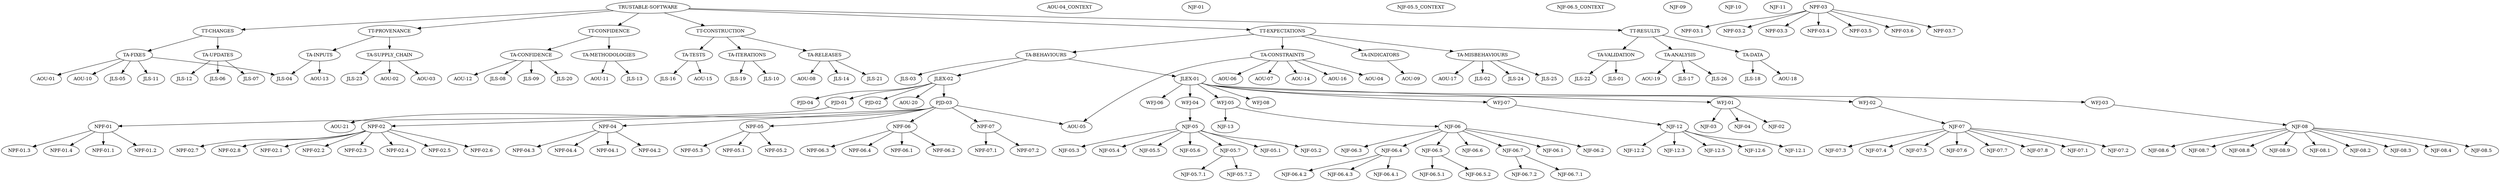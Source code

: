 # This file is automatically generated by dotstop and should not be edited manually.
# Generated using trustable 2025.7.23.

digraph G {
"TT-CHANGES" [sha=e276949659e77f8f453a9b32798f607abdfda44450bb10bfbca7a20d68835f7a];
"AOU-01" [sha="0f00a2c7c6ef352a52c2e9e2c45102c97e8906fa5f0e7ddfcbc252af551cd179"];
"AOU-02" [sha=e8e0ae5f062d031ce5517f939a2223198e9cc8f12aba943f42f01f5def05d1a2];
"AOU-03" [sha="9175975af29dcb8a7c94a1b4bf18a4f36f6ffac904351c6dd84bcbb7ee4abd9b"];
"AOU-04" [sha="9a5f50d14e036a085c64e954936bd579f4fd7d816aaddedb39da34095877e82b"];
"AOU-04_CONTEXT" [sha="466c72fcf27a1cbf322c3c4086cc7cf19825b314236567372289204616d2d56a"];
"AOU-05" [sha=ff2205fede4cc18efe9162008881729cf37fb3f5b0a41ff3d9143aca9d656ad3];
"AOU-06" [sha="20799cb377d8ad56d8bb6231c7246d2fc25c224fad0c9c9b4b83e25710d7a589"];
"AOU-07" [sha=bff000a8ba9254956cdab9045e6f7b38e3019180eb95011cf8541e9928ad8d44];
"AOU-08" [sha=f25753b314cc921d175ffff9be39cf5a43bba651c5bdcba0f172aea02d792b34];
"AOU-09" [sha=adce35b590ac6450379cadba0c6cb38874626134066b06823c3c2d18f7ce2cc7];
"AOU-10" [sha="36eb0304bb55d055e342424424efa617b095b582d1e87d71818095dc1212ece7"];
"AOU-11" [sha="6a5174cee0e66070ab1c39a14c0aede872e56fb928555236ab3bffe1876b7048"];
"AOU-12" [sha="5c0395d5d50b4e0c00d8ad185921cd90e6d8f0037ead16688f0f9db1177daf2a"];
"AOU-13" [sha="35a15d3df4bc1f66e0711bfc33113be2ab568ba2f3dbadfcbd667e8219af3449"];
"AOU-14" [sha="4bff38e002c0df47062d7ab632094ec5ee0377c0230647e7acd54945ea59ddac"];
"AOU-15" [sha=f4d2fdcacc3c3bd743af3ff5c2a08ceb650e59015ed846c35ddb4de104e80cec];
"AOU-16" [sha="4e08bac839cba01a4dc2a794bd2d1254d388945c6b79293684e00b9f8d03f31e"];
"AOU-17" [sha=ce26eef503179bbedca706f43fedc289d8c56580c4b885b3abab440d2de25870];
"AOU-18" [sha="672193d261861effb34f845d6e3421f47ce85e79d7ef34f62ce5c10bef68e796"];
"AOU-19" [sha="877c346448621a81b2d1418e610575bfcd556d2f56a14f23f289b90828907928"];
"AOU-20" [sha="d17ea5c6a3f07b516abc7c51d4b15b1a130a28602fbd4eb6872006a2e5f939d0"];
"AOU-21" [sha="d1712fcf7a0a00659021a69784f697b5d7b404aeadb7be66553218ba2e6c0bf7"];
"JLEX-01" [sha="1cd16efee6db392909248a77c773e0c5aa76b4c05001ab0b981201004f2162b0"];
"JLEX-02" [sha=f40046dae47252d62f28c935db90460772263ced0fa9ed1a5e1383436b89daa9];
"JLS-01" [sha=dce41089598ceff4a3ce3df7a8d3d16183346b785d791d60c8292f51c055946d];
"JLS-02" [sha=c9e0a37da8c4966962eb93e415e4f0ece9a7d5bfb1fa92a1d0fdcbc1609792af];
"JLS-03" [sha=ada5a3ba5276cb99217751c67b424cdbd3622f82eb1126f08d425b641e1616e7];
"JLS-04" [sha=b94e4184cbcedf757d2ddcba96fa81e7274e7631eac355602fdd668c707a696d];
"JLS-05" [sha="1db1db9bb019291ccb0a896433d906206681c77d1d84aefffd9e965eda6a4dfe"];
"JLS-06" [sha="76f6dc3eb872223fd59c12baaafd9abe0f801e55767827d764c7d1dbe072c19c"];
"JLS-07" [sha="63c8c395f271d9d0d26be1111bc84a9cb671646503c14f24faad2bc9a751cda3"];
"JLS-08" [sha=cceeec93241b6d6ee80fc01c0af03b9d7737fb352e1ddcd98d04a45d75334f79];
"JLS-09" [sha="346ab52001e8e72c738145a5a8b8f41094a1b873c509eff1d0d25003e066cd56"];
"JLS-10" [sha=f1306e4884f5b881acf63d5525bb90fffc88039c8454a3184bf9ce6391690903];
"JLS-11" [sha="87b8d1dde6f1f4ebf33e0ebb873abf969064a8c4c70583c94c63652a877ad73e"];
"JLS-12" [sha=fe6e433c6cd5259216af447e7122d17ad446a0b37ee957eb9822e381865fe32e];
"JLS-13" [sha=e6e7c777b9cadcc65d12fc5782cf21fc688e494024bfb186ae7c20db6a46462a];
"JLS-14" [sha=e94a75986187fec162e8bd7fd270dbf2aae329dd7d8660df63521637b982286a];
"JLS-16" [sha=cb91a56d69836efd4982b2268e204394ae83a694605dc94b71f3ed0c66890329];
"JLS-17" [sha=c527a605b2ae7a54ab429bb8e554263bab5a562394f5ba73305aa490f7351c83];
"JLS-18" [sha="58788ef0ea0b9fba710e806de3f255da6c12fbbd12fa7edad07e65c2dbdedf94"];
"JLS-19" [sha=ac20a2570ed1ca6c0d93ad40f6d93cbac24648b73c144fcb7c92e65ebd2ef411];
"JLS-20" [sha="33dc0295a6524876c9b641b6ce685c1ddc90f01d780fb76d449c01b51fdc042a"];
"JLS-21" [sha="742c39b2ba811494cd8cb40199c9a8a0c22c2b29650d6b2e546c21f7bce50ceb"];
"JLS-22" [sha="252e58151a45b158bae379ceb08aadb6e587e505aac67f2ecc18e43040a1d1de"];
"JLS-23" [sha=cfd7cb4aa93fbb758807ffe106f96e7b82327ab4d758e69e1f62196c3bc86bd2];
"JLS-24" [sha=b16224d3ab676c00b313ae91760072d92aed9f20da99b363621effa3e033e012];
"JLS-25" [sha="8bb517191450f370679dbafd85342e1bbcf797cc84f2a6f1fc119568b534d5e0"];
"JLS-26" [sha=cf1b73b375697ee56d9788aab79ed01b2730b126a2cc4d7041c9525113e7ed7c];
"NJF-01" [sha="548dc86014e093974f68660942daa231271496a471885bbed092a375b3079bd8"];
"NJF-02" [sha="6ea015646d696e3f014390ff41612eab66ac940f20cf27ce933cbadf8482d526"];
"NJF-03" [sha="4bd1f8210b7bba9a248055a437f377d9da0b7576c5e3ed053606cf8b5b2febe3"];
"NJF-04" [sha="72bdd7cdc074bb0663c90bcd892fd7a19b938b1b45c7be35907c1e14629065a6"];
"NJF-05" [sha="03a865b41d58662602bc76ec1321efe792fce5537ffad1a1d28563b5a1578db5"];
"NJF-05.1" [sha="9c02b8f95f1d0e9ed47b74187b5fb436e56265dc9f565a39ab76cbe7d584b381"];
"NJF-05.2" [sha="172f35b9a992dac0ef88f7f817607f1214c9f07e073bb6fba4c4244c00dc42e4"];
"NJF-05.3" [sha="be8090cef51e0ffbfa153db7b936e09c6a3fd6622bc7c97bc9aa754511e6bcbc"];
"NJF-05.4" [sha="dc0171e8cda48d88cfdaf0a49f7415a61b4b5ae5674c225036f1f1232820384d"];
"NJF-05.5" [sha="f07eb697ba3aafb6d57d4d133530ef18fcf24d38b328d94a50c87cf8688d92ae"];
"NJF-05.5_CONTEXT" [sha="2eb79156ba6fdfe9201083ee180c5ffb968462e47e62c5af61da4501d6cc5271"];
"NJF-05.6" [sha="bac7fe917281dcfbe508dbcf3bd8f5f306c6d3accae9c483fdfb16d6dd4d421c"];
"NJF-05.7" [sha="76c90a33905d4e4f619bbb7e61ec5111eaae55294bda658648256fba600db783"];
"NJF-05.7.1" [sha="3c5a03f59a34ba3256fe26fa0526b916f515c2c18bdb35b6b8f5d85b854c0a2f"];
"NJF-05.7.2" [sha="4c67f4bd9f952d63278902687a1d1ecbe7dd1665f0a75aa837c32f9f1cad7977"];
"NJF-06" [sha="c0045fd9c304e208eef0d24cbf095df06e29625f2cf2ecf3e6a7a697d92afbab"];
"NJF-06.1" [sha="e27d98ac06cc4c5eab2af9068f70fa0ce2ef6535ef4e7325d13aa185c1f1dbc9"];
"NJF-06.2" [sha="9b4726beceff80b02496e4e3b9515a0f442503f6516aa546035b386b3c91ec12"];
"NJF-06.3" [sha="d96167055bf83441a0939f54fee142051f8e101c0747b2edcda78000d426e1ab"];
"NJF-06.4" [sha="6b7e35a8d2349198ef04ee6cf75fbe5191fa930cafdacdaffbdcb2a2abda467e"];
"NJF-06.4.1" [sha="405aaa29d7872555dc4e56fe9b7001cfea974ac241ab30c3aa48cef1fb559034"];
"NJF-06.4.2" [sha="9c484d1ef9005cf5caae4f2ee354813fd759b79dc044fb470e1a4690d251d31f"];
"NJF-06.4.3" [sha="830f22381cfb030c8ba18471cbeb6ff29e7d56b61ff504ad5b4978d63b971dbc"];
"NJF-06.5" [sha="58f3c6b84c42ef8cd41061cb5740fa90d4fed0686e49e9d9799bf51f14b48391"];
"NJF-06.5.1" [sha="8b9ca021bd30bf676f738052ee62191f75a180ce6d1895cf9e9c9117caea3cea"];
"NJF-06.5.2" [sha="c3a826ce79831cfea743c3266ab67c23ca4f4b8cc5f28ce7568d4a143a7d223e"];
"NJF-06.5_CONTEXT" [sha="ceda4128f447965a4548cf10f05866fd27e81bd85cdb6029663a93f8261b94af"];
"NJF-06.6" [sha="8e27724820113d6b22ce65529d2552de1040ff4e9bb27a1a3e9baa9728b9f1ce"];
"NJF-06.7" [sha="fc4ecc622f6d4a920ceed31d43cb3f51011f4f2a6f8abfcf84d419b7a37c4054"];
"NJF-06.7.1" [sha="3c2bdd189b430e001333e8faa8a955dc2b38daf46f8106366cea31abf6f0d668"];
"NJF-06.7.2" [sha="f1552b1bc992c1901bde9767e1ccd2685f57615acf631f0891c82a48c7c006cf"];
"NJF-07" [sha="187732eb19d80f473b6ad181a2959fbe96b4fc8eefdd4b269f4ea0865970b6e4"];
"NJF-07.1" [sha="55d614153a4279112da50d50c5186cf0a0c7b9137458cfb885aba4356cdea3e1"];
"NJF-07.2" [sha="26759a8f444be1dbb077613ab9e77b88d06a86abe5ab90818b0300c00478cc1f"];
"NJF-07.3" [sha="f848d075a7efd0e8a3d056dfc0d75d90b68dd2fc4cf5fa4a545151961b98015e"];
"NJF-07.4" [sha="6b03a26d8cd2e697c54a09ded86479d628caa35e6a563ea183d14309cb59fe54"];
"NJF-07.5" [sha="e8566d114f95cb2b565dd857c7f4ee96f8124451267766557cf179b23898517d"];
"NJF-07.6" [sha="8482d9045c9f1cb7cbbd4a4fe6542d7712368112115e2efa87e2d4a6e4cdf0a5"];
"NJF-07.7" [sha="0e2809c9bf9a2973ed8ac804e6013757d1d37e8b32abeb1e4ff72eb0adb567c4"];
"NJF-07.8" [sha="bbacca70742da39fa0d8e601569f0f665d8325e47c35bef3740a7a15ef2b9800"];
"NJF-08" [sha="0d57eb6a9242045903da75764d616751477a215caedbf578344037a0b06676ee"];
"NJF-08.1" [sha="11356b6386148634facf1c0256a27674024d1ba87047eccc5e36ca1f98521524"];
"NJF-08.2" [sha="6ee61a26db3346d62f7fb3f478f6719a40064a3276bf74420044223590f91b34"];
"NJF-08.3" [sha="04003897c08f342a96aaf3555f95bb2a8b424676b3962b99f8bccd2dd6886219"];
"NJF-08.4" [sha="bfe62c43db172af49e718b18db6a04c4e42c9097b4a9765dd8ae3715ced42748"];
"NJF-08.5" [sha="f2b61e77e5b3b8c9ffd1eb5306757f83ba7df7a403a63b176922609f3e5612e8"];
"NJF-08.6" [sha="97c455dbc819102f6f02335b41afa7b39fff8da7f5ab256a1e71aff70c667b1c"];
"NJF-08.7" [sha="487789064cb51388bf32b6df58487b7981d304a7656cb2541285a2759d29b36b"];
"NJF-08.8" [sha="b19bf6a231816418bb16e0c1cf437db461c509605184f446d3cb1716e3f57e38"];
"NJF-08.9" [sha="cb19d5ab85029e5e062eb22e8237502eaee780b7d7820837ffad4c97b59cdee7"];
"NJF-09" [sha="737af2832d241807f71cbe8f7c5d0fdf9af1322a2455fcf5a24e1bec3ac38558"];
"NJF-10" [sha="6111e294c10958075e73d1b91a6e7d341a79bad685041ceae956b5a4d97406b6"];
"NJF-11" [sha="62e6deaf2a0a6f5a8446fe955cf8c976889cbc9762ced8e6203ee4edc48418a3"];
"NJF-12" [sha="b32df413dc8445568361e6e6d17bc546418d4b87c5d11fbcde6c964c1888bf77"];
"NJF-12.1" [sha="a674cbf274a4ca36b7a255bc97a38ccf27e2b1fed4bd864f2fc520641a3cd2b6"];
"NJF-12.2" [sha="c1425f1a9c00762fbb2d3b0a102517f7b4ac11d0263d72bf37a55acf660b1978"];
"NJF-12.3" [sha="1c39b3e2957dfe427fed733cc11c4809fe462f2a84dd8c2d3e9f9f403381b87a"];
"NJF-12.5" [sha="617050b4d32fe1d77f314b6b0847f0b227e5e74eee661543574d0eb1e61229aa"];
"NJF-12.6" [sha="11022773b489e300e2c1c1dceb723454474cfbeb4f0b7eeffe68f2be170a6eeb"];
"NJF-13" [sha="98ebeb19c546dc79927ac6fc525bacdce9d8232ecb51a5400788de31bfe58ff2"];
"NPF-01" [sha="2901988de4ad14d84c452798ecad5e36d6504a003d47a4939e54dca3d8261762"];
"NPF-01.1" [sha="17257d31617eb053f59eedc9f59e2ab7bf0f8dad653382b3be305179f11b397e"];
"NPF-01.2" [sha="e228d62eecd258043ef008453871bb91e537ad86b9c6ca31f922098a9227625c"];
"NPF-01.3" [sha="8ebaa095edb88fbf6be220eeca7ff9b38763bd1120f04619b0764129e98a4f10"];
"NPF-01.4" [sha="87846a5b24172faef5c00209678787d42376c792ee7ad86b6b983dd08b08d6b4"];
"NPF-02" [sha="41e403fe2574dd140edd75d7a6d9f4a288cb8b9d75951580307509c82909f0cc"];
"NPF-02.1" [sha="b3dda5fff206ce6e93a744e360413efa27005d379c0e08b846f2dfdbcc72d1da"];
"NPF-02.2" [sha="cea5dddd5bfcc64d8339f314a9814080ee67cb9cd6cb07c9b908c56469d88f42"];
"NPF-02.3" [sha="124ac652a17e1b49ad60bdc75ee5721f4e373d8ecf4b07e85eb9cdcb35ad8dca"];
"NPF-02.4" [sha="d276f710dcbeae89cdb625e87df5d4d028759eca117d44bca852180222097dcd"];
"NPF-02.5" [sha="82fe32a9ed298c7a4376ea13ff8d6241c4d7e117f4929f3d9dfe430cf5cd9498"];
"NPF-02.6" [sha="4917c952d729adea10df55cf430fec37ea812573c6d794ca2917d13495dadf6d"];
"NPF-02.7" [sha="bb3307c917594a152c13de27f853443a54a6f00a807ac66f7ce3d27f8b9b2b46"];
"NPF-02.8" [sha="cc2072fbbacd97c4cb545d54f36bc5415be139973d3927570d6aaab40513378d"];
"NPF-03" [sha="106ab82526356d9f76e56d03260ec8aef025d82e732ec1407b83f7459641f513"];
"NPF-03.1" [sha="01df39e92c5cbd53682f52b32a533f085d5211bc245f4fef767350427087acea"];
"NPF-03.2" [sha="4503740220bfec9a6350540000b3e3996eede1ffcb369dd7c417bf50e235ae10"];
"NPF-03.3" [sha="a15eb546556faef039cad755a34be09d2fd6ee2ea486e3b6ca8db47e1daab710"];
"NPF-03.4" [sha="cfd34a8c4731459dc9c9023b3819461ad04afd17501b4be61c18f4893810af6f"];
"NPF-03.5" [sha="db88ab61e0e0f5400586325c68550bec0fdbec7bf9ebef1b19c2616c3cae6338"];
"NPF-03.6" [sha="09cae32fea0c803150a25fb9d36e3f9e9cab405d468fc3e275da864d0f4049a9"];
"NPF-03.7" [sha="1839020c28db51204c7d669cf8408a403b0f65d9d40b4ce0db0c52b9ca5309bb"];
"NPF-04" [sha="60e5e97a864928518ce07d779ac9fc9130d06f82b680b986bbf73054fc52affe"];
"NPF-04.1" [sha="69f785ba9348217f97348b9f96247e25b3b9213745cc0187e20b08c2c6291143"];
"NPF-04.2" [sha="23fc9e58fd0396994b33e2195ebf9a606d4df9e7d052a741d645a26007aa80eb"];
"NPF-04.3" [sha="e400cc6ebfcbf6de07a97af69baf44058efb9a7d559315d5d833987236141eae"];
"NPF-04.4" [sha="c4d68c6940c198521b0d85b7c910833646bbc0597025b3d181d2ea903de77517"];
"NPF-05" [sha="466ccbd80e4e29218a1a3789ca99e5a1b60ec5fe6e12b37a454c5c7c20d24973"];
"NPF-05.1" [sha="7972748f0fc78224ef09757ee3b8e68dfdf400637f8da891f616d9387b94744f"];
"NPF-05.2" [sha="d19ce1210b9775c82db050b9f08ee6f805ee56bdfeeb89c36614784222261036"];
"NPF-05.3" [sha="a143a6d2343ae469ae01a672706b2c6136e52ecef29b7791e7f96d3adeddee04"];
"NPF-06" [sha="9c8fac55c919707b5a1d7804036a4ccc7d3bcc9ba651b9524454581a52dbd77e"];
"NPF-06.1" [sha="d81fa9d29b70d5cce98118fa82f700b70dd78f2d7f6c266552d76deabd273af8"];
"NPF-06.2" [sha="6ad4d7ab66419db2f1b8f18462bae68478fec227f07abd6a65069251f5558d5a"];
"NPF-06.3" [sha="d74364c6eb2c3eeede3c3f132c6c4ce4493c1971ade75e5a030fbfd9e1c11f5a"];
"NPF-06.4" [sha="86cc838833cabcad168c049508f6eadebace6ad730dbc0e40cfd37f1fbe10f0a"];
"NPF-07" [sha="60dcc75d9bb21fa3e8ba2d80c3e12bda2a51f33ab7755cea9170a7ae96050b63"];
"NPF-07.1" [sha="45b9e2cb7f5ede285a0007ff4f17a023530f557dbe2b1e2bbc299ad5f2bcf4b9"];
"NPF-07.2" [sha="85bac5eae5173e89bdc67c8c724fbc40b57d69797d31bf1f0c5c798b7a148f0d"];
"PJD-01" [sha="9b2099ad82514f2de78b9509e0b3c193054374185de1beacbce359729928d8e6"];
"PJD-02" [sha="2ad95a7543626869ed3195b95256c03a991df49e51acc6b54513a1ed32d63dc8"];
"PJD-03" [sha=fcc8152c7a04032d91becabc5577409773b64c381d09bdab7be954ca1916db64];
"PJD-04" [sha="25e50bc1c4e96bc333adb2b1a3f5801228364f033cf2d5e18897da90da5e3fcd"];
"TA-ANALYSIS" [sha="76cb774300c75d7b6a24c872fe691f2f0cd1d36cc4a2493e835f6b861bc79c34"];
"TA-BEHAVIOURS" [sha="3ec27e29aa991978efe6a56267b98c2a08b27a4aff693d5cf2b01dfe72276570"];
"TA-CONFIDENCE" [sha=afda09331b2fc3b8d9b1cd921bee66251a65e5543a473c61eb03f9ea11d57eb5];
"TA-CONSTRAINTS" [sha=cdee0ae34c33110044975efc981e4ac4d63d824aaaac78233b1f3828ef070da3];
"TA-DATA" [sha="796e4b5851340906568a47c4436c1fa67ca1c48c98a8b6a16b19283d04cea799"];
"TA-FIXES" [sha="08f069034d1399c43c4321c5f05de72125f4155a8b68b9bbb2029cb679e6ad48"];
"TA-INDICATORS" [sha=a5392ef1e3e40d82ef9a304d1304bf007fa85d961ab8ea268231cb212d763477];
"TA-INPUTS" [sha="6edcb6e0ea0a918f611d6644da7a28dd5c924a210984cd913e7ff558677a6ea6"];
"TA-ITERATIONS" [sha=c445bfe866db71df67d4e87353d674b62abce19b52048fac37284d8065d67678];
"TA-METHODOLOGIES" [sha=d24f6055c79268b1f6e4bdf73951719f192d6f492a7376f85b349a95ccb2a319];
"TA-MISBEHAVIOURS" [sha=d24fcdeee0ae0fa696f272dc39c8e9e37cce7fb9b2cfd07bcd1451b765be5c6e];
"TA-RELEASES" [sha="3c924109e9916fb154eadbc2d733a8413ae551a1282b73de389b9ad7540a4e75"];
"TA-SUPPLY_CHAIN" [sha="0629a5a339322874ad3d51c0c14219ede72195bf514abac82c95ebc3a685ae2c"];
"TA-TESTS" [sha=afa5e61fc86f70f99f6c60b4f2b51ba7d486705f197048a7dc3fc8fea225385c];
"TA-UPDATES" [sha="9f0554c79d125a37c7e68b9efbb022dc4853a3e2f87c7d224d30c51f5b9b8435"];
"TA-VALIDATION" [sha="20f6d87b89d9fbffe427a734ab70906c26ad787e53032a8c4f4d599227704be6"];
"TRUSTABLE-SOFTWARE" [sha="6513a163e6eac72c930253e4bc0404be5ea625d1dec436104991a565df4baaa3"];
"TT-CONFIDENCE" [sha="507f0a905667e1d91265a4e577534eb51ebc0b3e84ffc1956cd0d80dc61b6d3a"];
"TT-CONSTRUCTION" [sha="3752c6a34c0cc3ef905e000e635a7373748976744f3d1f75f1c2ed172366e350"];
"TT-EXPECTATIONS" [sha="362eb86c872fb76b2a1075ff978252112bbad0a5fb3041895381f8c76b64c5e6"];
"TT-PROVENANCE" [sha="4607bf9c0527508673fa37c110b9cf5f2ff0567c324cf728623f1e8ff094be32"];
"TT-RESULTS" [sha="382987171ac6dc0d1114f5c0dbb77452300c14596514bbab126ae1f7d1bbb842"];
"WFJ-01" [sha=f826a622e19578c15e165ae5d6b1e31f8ec850140a2f1ccaf513f850919d33ee];
"WFJ-02" [sha=a3928233d7b8f5803696e469a337d19072680a06480a898471928b5ebe55d98b];
"WFJ-03" [sha="761472e4e063ce91d94004e258aa652b5352abb41e8f06ffe20eaeaf10773e1b"];
"WFJ-04" [sha=b3f70654d2af3deb23a1ae36f98c74bf0407fdc096e4c0cd3b237656f48caae3];
"WFJ-05" [sha=b69dab4f37d6ba3456e2e5cdd7ee876bac9adfe41867e5d34466a6f378d5330b];
"WFJ-06" [sha="4d2cce160d2ba9411250ecafed7860f1dd61974ad3cbde9e06a47b3160b5df82"];
"WFJ-07" [sha=d5574f1c3e4d3c15c6d5bc517cfa4f345f06625fb1688a185a1dcc22e7149df7];
"WFJ-08" [sha="6897f40df85da4d74a61476dc4403d56c6df324a3c6fe9bd984a6d20941e479c"];
"TT-CHANGES" -> "TA-FIXES" [sha=d9dc2ad1dcbfde839249e8df9eb89ef978bdfee7b7b4933fae12e10cbc91762b];
"TT-CHANGES" -> "TA-UPDATES" [sha=f8948db2f344f4cdd5bdc71dc54e63b446f40af09235c37f5d5cf59dcfdfbfa0];
"JLEX-01" -> "WFJ-01" [sha="11b32bc907d7d32480c79e5254b00d0085e0c0004cc6e6a181956193b4b2994c"];
"JLEX-01" -> "WFJ-02" [sha="2aff8463b59cb1ad59ad3c2030c56df5310d89a481b74ee57bcd51301301a554"];
"JLEX-01" -> "WFJ-03" [sha="42bbbf1cf290f97754ead132781123cecac0c82fd7c64bd573482ff7b9c4d977"];
"JLEX-01" -> "WFJ-04" [sha=cf884c5fda5afcab2344ddcbe104e150af10a928c489253766e5110d4dda0c00];
"JLEX-01" -> "WFJ-05" [sha="38075a8b1ad506173bbbe9a75569e3ecb8fa83c791813aeef538dbb96fffaf44"];
"JLEX-01" -> "WFJ-06" [sha=c4e0b72ab4cfa28cbe062b6e9f2fec5ddf3269da84b469635c041595605fd7e2];
"JLEX-01" -> "WFJ-07" [sha="3a340a4a30452bfd3149680d4f83f136f7f71237c7cfa16d38e9a4ac6b58a512"];
"JLEX-01" -> "WFJ-08" [sha="80844115bccc3a6e031decd0d622bb577e62b2c02a991de38a86092a451f2f66"];
"JLEX-02" -> "PJD-01" [sha="68498a21fedc131c632ea01e9940e3e31ddce311abcccb2326c12961512324aa"];
"JLEX-02" -> "PJD-02" [sha="433bd89b73096ef003c9c5dbe359f0cbfd460e23fee91f5b962a59b33abd8f42"];
"JLEX-02" -> "PJD-03" [sha="85f84739619779248e1d3008f46a076fd8402b1f49b57c2c0bc7d061ac16dd85"];
"JLEX-02" -> "PJD-04" [sha="84f956bf41555299836b5dcdfb0b8eaafdff04c1582f2ce6fead72f383be1aaa"];
"JLEX-02" -> "AOU-20" [sha="b947b86ce84de570c277c206b4ba9dbbe7de0e3f71eb04e7d64eda4537ce5c18"];
"NJF-05" -> "NJF-05.1" [sha="05348afa175a4660f04bc0ac52fb14753af07acc3f62bb6a5309bbf9114a2110"];
"NJF-05" -> "NJF-05.2" [sha="a78527f08dba706b3ac22d9721f746f687ad81dfc9df5a7700625c7ff964b0f1"];
"NJF-05" -> "NJF-05.3" [sha="79b6420d97afeaf3838359a84be73b6c9d21f1e8c78ef9ef2cc6619d35e198f3"];
"NJF-05" -> "NJF-05.4" [sha="0c65e0ee65a59e48fb27d23657e81991bc7d113c61e1b2de0b729f16daab644f"];
"NJF-05" -> "NJF-05.5" [sha="132c0af8afd6315f760a7fe31648bbfb266abdda4accbb062d7fe9cc6757086c"];
"NJF-05" -> "NJF-05.6" [sha="fb5d80d658cf7419ad504d09f4c906c575e97d58f78bdf77f3b7e28796e7d783"];
"NJF-05" -> "NJF-05.7" [sha="0752b6fde78b30747ad945074509664220e408751191a432891b012b7b264a17"];
"NJF-05.7" -> "NJF-05.7.1" [sha="1574b667671beb106d90ab9b271c7b427b457001237c1fe4c611d21c1b4f51a5"];
"NJF-05.7" -> "NJF-05.7.2" [sha="c251be714d3fb6c41757c85738a7484726745f3c523663e121eb40a180b7f5a7"];
"NJF-06" -> "NJF-06.1" [sha="80e228e2ed380f48e691e5516764d666e074736f913f7482e6c2c0e43fb3792a"];
"NJF-06" -> "NJF-06.2" [sha="95b2d686865e9dba9bee2be3768557f6905e6b2675a0efb55bdbf5b2aae6fc65"];
"NJF-06" -> "NJF-06.3" [sha="2994c95618432d4abf2695775d6aee747f7c527e6df1cf4887898273dd7c41b7"];
"NJF-06" -> "NJF-06.4" [sha="aec981ed17b9b23ebd809122d8fd5d276624b55107298faac6788594c7421b15"];
"NJF-06" -> "NJF-06.5" [sha="bf35b17b04f1897ca9cfc4d8a7cd7e6ebe5cbbe2a0cd14526d8b2f8941a51824"];
"NJF-06" -> "NJF-06.6" [sha="8da992a6bb39172ea45fc1b880121987c637c53fe562487e201f84520369adf1"];
"NJF-06" -> "NJF-06.7" [sha="a01b7e6a9bd301fcfe13beea3d1602210244f5f3d2de348d5233f9e0b24584a6"];
"NJF-06.4" -> "NJF-06.4.1" [sha="b01406356bc5aae7904e78201fab9e3c369ca39283eeabb00ef86fcd1af81628"];
"NJF-06.4" -> "NJF-06.4.2" [sha="158172e866a77da9c70cbab9c1a61921dafb25e29a5cd8d9c3fe5bcdf15ab47c"];
"NJF-06.4" -> "NJF-06.4.3" [sha="fb0041b3763ae322685954685ca786758131399a062a785574544bb52424a024"];
"NJF-06.5" -> "NJF-06.5.1" [sha="fc0bfae84fdbb03dc8b6ad998be0177246f5c682bc9c6ae57575ab4c935a9ce3"];
"NJF-06.5" -> "NJF-06.5.2" [sha="d5569e956ed2b0d3f525689bece7ac9288569d84e0e22899a364bd911f7719fe"];
"NJF-06.7" -> "NJF-06.7.1" [sha="0871da49bfb6899b6f06531b34c0b5688b4e536370d5f4b6111841e0c5ada02f"];
"NJF-06.7" -> "NJF-06.7.2" [sha="f61891fd58eedd99a89123f587ab92ffc0031fa6f8117998f8b6661aab3177b9"];
"NJF-07" -> "NJF-07.1" [sha="1128cc6e5480d3725aaa37b42ccd78988940f61e5568d9adb20aca167e41e0da"];
"NJF-07" -> "NJF-07.2" [sha="abb047c901a6547122aed8d47043588b9e7d5f4b6ab5f982d2ef0a2f535fadfb"];
"NJF-07" -> "NJF-07.3" [sha="3585861b5e53bbf4ae11fa0215f45e4634069ac723af7014bf67ed61c8e9dc99"];
"NJF-07" -> "NJF-07.4" [sha="3ecdd4d25bd59c5fd936281576f4ce023b3f15368d6427d154bc25c52d17e4e3"];
"NJF-07" -> "NJF-07.5" [sha="d845ee8e44fc50c7860ad0ea4e45413e475f80d0654c724a64178c4c620191b3"];
"NJF-07" -> "NJF-07.7" [sha="dc9c9c7f9c57528f6c374755f9ed2e9fcaea16e6ba86cd0155175e4f976565a4"];
"NJF-07" -> "NJF-07.6" [sha="c5b49e22c215af56c57f80f20b75981d7fd4d900a56921bf749c4b637e19c6ad"];
"NJF-07" -> "NJF-07.8" [sha="b9932dbc8a10513f16b34ff990489199bb2cb983390328d126450709c20a8ee5"];
"NJF-08" -> "NJF-08.1" [sha="07b82c43480ff1bc6fa40e12cf3c683ac0f325fdabb7e9fcec119c93d4092ad1"];
"NJF-08" -> "NJF-08.2" [sha="ccb4af6360e3bb15ccdb2765a2bbfd83f3dfce714b486c8380313dbdeaca9da2"];
"NJF-08" -> "NJF-08.3" [sha="a375b6167407d74251ff115582349d1607dba60202311a314b24e3e93f58cae5"];
"NJF-08" -> "NJF-08.4" [sha="a385bcfb290b065c7f7056a39379171746b4a093df4c32254e4038134edb8fe8"];
"NJF-08" -> "NJF-08.5" [sha="4c6cf0a968a6acde00b35b5a3208d7b5018d11f2921bb33315fa0d29c661d21f"];
"NJF-08" -> "NJF-08.6" [sha="9aa3893617810dcaa38d0d8a1db8427d2da6ad80e4d742cc11860d29e8117162"];
"NJF-08" -> "NJF-08.7" [sha="f1d96f513fce39d0dee8d1b539d8638323b054bfb9e83d7c30d7cb1989e7827a"];
"NJF-08" -> "NJF-08.8" [sha="f7a1eceed3eb8da5d64b2957dbd091fbe1ebd3e96018347897085e7a3e8e471b"];
"NJF-08" -> "NJF-08.9" [sha="e97225da45635a8b6253c2c7b965b3293f09c90e777bc4b437bd2b5a231cb2de"];
"NJF-12" -> "NJF-12.1" [sha="e8a1ecdb2b9c4c9b3913d3dcb817aed3b7e9ff8c9e3cd73e1b3f8266738bdb50"];
"NJF-12" -> "NJF-12.2" [sha="5cf23fc24541ce1845c0899245620913c9939bd44bce6013d2adaea6b95b80df"];
"NJF-12" -> "NJF-12.3" [sha="40d00d9cb85016409ea48bf11c0a7824291c40b04f1e648e01938b3789cccd67"];
"NJF-12" -> "NJF-12.5" [sha="05d1951c1b9c63e9655ba3c0c4a49a1f82e2783aacc14c02bb980734777fd9d8"];
"NJF-12" -> "NJF-12.6" [sha="6b297494f88a48939e1ebf94f583778e4f059768f278f9553337b3fed542e3cf"];
"NPF-01" -> "NPF-01.1" [sha="1ed82ec30ff344a4ad557def3adb08258c1aacdd9b547872542ed6e123812dba"];
"NPF-01" -> "NPF-01.2" [sha="5a0266ba21a00bbddb092bf6be51bf186792ced77647748ca1fbb7f03a29f75b"];
"NPF-01" -> "NPF-01.3" [sha="c97acccaf495dcac221f13d9c9efa5750e54d15b16c18afe2d4f6eda1b48ce1d"];
"NPF-01" -> "NPF-01.4" [sha="44254213ddc3ad5a0ca4fabacbe6d3d1affdbb72de9e75cb22e16cde6c7c0e81"];
"NPF-02" -> "NPF-02.1" [sha="e585c16ea12ceba7e45349a863dda48dfdb8c538a8a89c7bac005a22659bcf67"];
"NPF-02" -> "NPF-02.2" [sha="740436159f539a20592e3a125ac53fb803f7308cef6427960ff8a5a240c3b1e9"];
"NPF-02" -> "NPF-02.3" [sha="8bbb8434d35dbabef9aed3b259bc18c2948bfb939f4a16c687d6398a56edb33c"];
"NPF-02" -> "NPF-02.4" [sha="a9c9ff12fff921cf4ca7ec48e47c36d6f5d1793280ed83979c1760450a2d075c"];
"NPF-02" -> "NPF-02.5" [sha="e49f51da6cff1776cb5ae9334e965936ad8bf03f121f67959fc0e72082de38b1"];
"NPF-02" -> "NPF-02.6" [sha="f9f443867b2d409022886cdbe313eba558c3eec74c651060c8bc4b2341191a11"];
"NPF-02" -> "NPF-02.7" [sha="892124444a73560a57b10331105799a41c3b4412ccef33b7c5d482a44668b7c9"];
"NPF-02" -> "NPF-02.8" [sha="4761f7058756c1442363d34153090e64620ffec37e654a4ddc5ab6b2a0b7f5d2"];
"NPF-03" -> "NPF-03.1" [sha="3381ff8d6767c4c112dea54eac85b442c295de22f4820b38f7f7e7e5f619b1e7"];
"NPF-03" -> "NPF-03.2" [sha="1ff53239760c6426e1bde2b89c331777fe84079a9522cc6d585cbe675ec73b7e"];
"NPF-03" -> "NPF-03.3" [sha="e0274a4aa11bf7e56e1cb111e451b62c156764568b4c7c34371cf93a7773c917"];
"NPF-03" -> "NPF-03.4" [sha="4370c109669cc313ca7e9dccfc9779699c334dee4bc048c3c4f2c181dec30422"];
"NPF-03" -> "NPF-03.5" [sha="56def8fcbf683620568a7418c081a66af1eed9cde258722423a8eecf25e50f78"];
"NPF-03" -> "NPF-03.6" [sha="38f040654c11539a3b40e163e47f1376ad897a9dc7c5aad33a0a8857eaa237c4"];
"NPF-03" -> "NPF-03.7" [sha="9408c9acd90ca8e153bf0045ed6d7a8e55aa2360093051063536eb316169c7bd"];
"NPF-04" -> "NPF-04.1" [sha="3aa28253b8e7aa18bb70e9770c56747830b2ef7cc2493c9fd51174d1ec9d2ac9"];
"NPF-04" -> "NPF-04.2" [sha="7a3eb901b4d08cf88d22feb3cee97fc657f69c2a05674ccc34bc240beba8bc4c"];
"NPF-04" -> "NPF-04.3" [sha="2fad2f3882e079b193606a5572054b808c55534d4d2d7f1bcc7d15914521f6ca"];
"NPF-04" -> "NPF-04.4" [sha="8945a7551af938401ca0f6e14f31dfffd54006d10063f0ace528c528ff80dc90"];
"NPF-05" -> "NPF-05.1" [sha="6a7724f03f063f8f26a82bf32d3df188255db398c0b77ac1357dc54e3c2c4936"];
"NPF-05" -> "NPF-05.2" [sha="114f40606a53c3db1855cd395ea05923500fbb6bdafdc9b789d7f6912ae381a4"];
"NPF-05" -> "NPF-05.3" [sha="ebc924da19728fa082de7b7eb0f475e158ad692d9491164c21a2068d73a125fc"];
"NPF-06" -> "NPF-06.1" [sha="89c07cc7d98e87e92bb36b904d0a7871f92ea73edc28a85d50e8330a4215c28e"];
"NPF-06" -> "NPF-06.2" [sha="e70a4b33ab3b17341b030dcdbb21d65465984fa8dcba120e515fc3b72bff2cfc"];
"NPF-06" -> "NPF-06.3" [sha="b839c997ff91c73ed3912c2587603602b6e71ecc946c1ab7747f5869c0937c42"];
"NPF-06" -> "NPF-06.4" [sha="54f50e706e9efd7c7850f9e16f803522f016308a7eaeb436f41c62c877bada07"];
"NPF-07" -> "NPF-07.1" [sha="4e9d52c62edfcf9d7ce63f2a43169bf08ca74006c4cd2cc135ae6adae0f14be2"];
"NPF-07" -> "NPF-07.2" [sha="96f909184665c1931e931b4d899457f0e860580d0d466f9c5788b0e103d5c232"];
"PJD-01" -> "NPF-01" [sha="42e8865c09d75823bbc873a9cf5b6c4d22a5a2ca50173538985680599af5fc2d"];
"PJD-03" -> "AOU-21" [sha="7ca07bad956c4dfb8fa13e8ae7172e35c0a9ba61925cac3f35a97141d9c1ae81"];
"PJD-03" -> "AOU-05" [sha="3c09e1f568c9e3f35f12077c192b36664177b58450cc18d2ac47c0027c29ce8b"];
"PJD-03" -> "NPF-02" [sha="93bac5a2600a55fab08a83b929b0c413b467c517b5335a64d7b3cf453696f132"];
"PJD-03" -> "NPF-04" [sha="cf8ab9711b44c48641b0eb80aaa89813bfbc1d03d13c0f89303f9d570ff1cd26"];
"PJD-03" -> "NPF-05" [sha="f98b9078f5bc79010b4a1fadee1d11b8c7304b42a86d9b0ed8778f6e805a3189"];
"PJD-03" -> "NPF-06" [sha="485d51a5a36e33e3c058d5e810b4070e20b2b6e833b6f3f3e23a7a5cb8f66567"];
"PJD-03" -> "NPF-07" [sha="d57e01f56da2038315b5bf19f8372f0a5220a64a3c39054c64dfa0095c74add2"];
"TA-ANALYSIS" -> "JLS-17" [sha=eac76c7d417f623d9dd1a220fc0b3ec6e2c2b9e16781eefae6d21dbd35d1402d];
"TA-ANALYSIS" -> "AOU-19" [sha="794dc70c6c38b917155e2755fbbb54b68eeb548675cc7916ffcced8c89cf4a45"];
"TA-ANALYSIS" -> "JLS-26" [sha="250c8c20314a242c1daac1278ef5a96d97bce8d943318430a91ee30580b5b29d"];
"TA-BEHAVIOURS" -> "JLEX-01" [sha="8cd931ef61b7012140344adf54469e943bfc690ee54f12db12777464880061db"];
"TA-BEHAVIOURS" -> "JLEX-02" [sha=cb26451e31a56b1eb51a4d45283ba4a7c6e898efbd045b59cba10d3c6aa093de];
"TA-BEHAVIOURS" -> "JLS-03" [sha=cf9211c07452914cb2d0b455f859b26cb2724423eae5187e8cbfdff06d1b5ba3];
"TA-CONFIDENCE" -> "JLS-08" [sha="506164051180023c8533ea1f6dedf1bad894c3ee6020ff16b002e33b109c2791"];
"TA-CONFIDENCE" -> "JLS-09" [sha="80bbde95fc14f89acf3dad10b3831bc751943fe4a1d79d5cbf4702416c27530f"];
"TA-CONFIDENCE" -> "AOU-12" [sha="5e5d7dc606d53423fbb1f2d5755780c98839bdc2d108704af5ee1aed50403f5e"];
"TA-CONFIDENCE" -> "JLS-20" [sha="1bfd214ab8186a3c095262ae503451b8d71ada8db5b13ecc7b906739a05bc102"];
"TA-CONSTRAINTS" -> "AOU-04" [sha=d945870431e9311e317c6ddcac094825c2a9cbcecad961f4e283114db91cf27e];
"TA-CONSTRAINTS" -> "AOU-05" [sha=f741ce87385dbed50a6582443907645d70790b5fd0d423b18c3a109d400c7ef1];
"TA-CONSTRAINTS" -> "AOU-06" [sha=bb3ac58ca7f67d9676503a6c71660abd650268e02d6773cb57dfa07d0743fb40];
"TA-CONSTRAINTS" -> "AOU-07" [sha="20a82289bbbdf1a9a011afb8b3100c8c14813d36d8bbc019ad017b1b4f4917c7"];
"TA-CONSTRAINTS" -> "AOU-14" [sha="2fbd87f1b62fa9716033289b62dd7ce94d6e6c8ae5af05e788089f0868ad2dd9"];
"TA-CONSTRAINTS" -> "AOU-16" [sha="01c713a52bad483af02c1f84cbc37ff3fa86e59cf62b53ba66d82a07c65b38d3"];
"TA-DATA" -> "JLS-18" [sha=af2567d28552ab32643e995a9c9c9fd73b2208ce3d5255fba333c8ddd28f72a6];
"TA-DATA" -> "AOU-18" [sha="73d7522a8fd85c9a298a2c42e683dad929b4ea95d39ecd9dc697ce6a49f98e47"];
"TA-FIXES" -> "JLS-05" [sha=ed0acae690ee7d09884c0e7516c9d2306c646c7d14423d4b69719e9dfa49dff6];
"TA-FIXES" -> "AOU-01" [sha=e53324d9bd33dad5115d944734a752e98c89066fad91fc0aaef6f190227f3109];
"TA-FIXES" -> "JLS-04" [sha="873b8bbdac8d45772d9b2d46adbafe7ab75b96a45ca12a15b34bdf813b0bb1df"];
"TA-FIXES" -> "JLS-11" [sha=c0e08a276ecbf04e06b17803e5dfbcb39689ccc0a92750caf968b612f64cfe4a];
"TA-FIXES" -> "AOU-10" [sha=aa80be81d48f337c4ccf001a1ae40b617184e7d372bf3bc6750ee39842c427a5];
"TA-INDICATORS" -> "AOU-09" [sha="8f9cd7e96e610e0c19019c21a0fbfc3144bb69730b91e1eeed99bc828d8c7d95"];
"TA-INPUTS" -> "JLS-04" [sha="262db6d430e99ef3a23645c93a1cc5bda1270ceba90b4d8cccb40b1eb85e9860"];
"TA-INPUTS" -> "AOU-13" [sha=acbe0ff6ae16b6bbaf26364429188a3dc19012bfa45eeb79f0aab8c0979c172d];
"TA-ITERATIONS" -> "JLS-10" [sha="6e77b132d4159d65e261e90466537dbf44edc643b44c0671b8c40b994ef08590"];
"TA-ITERATIONS" -> "JLS-19" [sha="9bc13b823f8b49d742b92a8aaf18b8aeb2bb9b0749f4b6dead241af85aea876c"];
"TA-METHODOLOGIES" -> "AOU-11" [sha="2aac71e987a5b6a5d88700e08fe197fbec1e57681f0c3d3f51e59c705b4a0549"];
"TA-METHODOLOGIES" -> "JLS-13" [sha="4e2fb7871a608c98d11b10f4ca4391d69b360419c6a9e1baf7cb40b980fc9e94"];
"TA-MISBEHAVIOURS" -> "JLS-02" [sha="532ddabfefb6664d9731084a44df220d1ebdb9f840760d7c471cf04dfc8e96ef"];
"TA-MISBEHAVIOURS" -> "JLS-24" [sha=e8de01ff7c316debcd96afa4b3b6b62be73522e4531214c18b3ad7eec826275e];
"TA-MISBEHAVIOURS" -> "JLS-25" [sha="56ba396580f90e5a10fd5adfe33864921537d47e21b215a8faf531855af40ecd"];
"TA-MISBEHAVIOURS" -> "AOU-17" [sha=fa9a6619765a642b0ac4e13a62b5415b81830a03073cc126939feddc3330fa58];
"TA-RELEASES" -> "JLS-14" [sha="1202b9934353436fba927de6762cf62a8fc23ab0815a3c06f9d0a77b55830720"];
"TA-RELEASES" -> "JLS-21" [sha="5d57d2b547a841bb31f29034b785d9bec1ffb0e495d80e0e356a54391aa22e1b"];
"TA-RELEASES" -> "AOU-08" [sha="553e265d835b353b298ce4adf3bdf0b81ff777e38bfa3e42f2a465f33e27644e"];
"TA-SUPPLY_CHAIN" -> "AOU-02" [sha=cde3adf7a14be6786f9ec48a32f619426ce78727ae0dca48e1064cb5625abbf3];
"TA-SUPPLY_CHAIN" -> "AOU-03" [sha="2c4b421554b95a604a631d77b854839468f09da2b71a5960e4773f626e8c8a32"];
"TA-SUPPLY_CHAIN" -> "JLS-23" [sha=fe2b810e22c4da9911266183bc8679a56d8dd2d5a76624cd1f3ee329d9b93a08];
"TA-TESTS" -> "JLS-16" [sha=a4143b13d9ae2553534457603bdca9beb6cca0ee5b8b9bae50cefa97d2519702];
"TA-TESTS" -> "AOU-15" [sha=d4fef1c406b26cb7a3b303632f882c982bfedab6c18f4aca38be576219587011];
"TA-UPDATES" -> "JLS-06" [sha="7386ba4dfdca14a2b0c73b6b759ddeee66e0196f164322d552c2867e5c7a4b96"];
"TA-UPDATES" -> "JLS-07" [sha="9256bec79e828b44dd12d4298483bbab7ab24a1eb542c133ee5392ee5829cb7f"];
"TA-UPDATES" -> "JLS-12" [sha="45b7cf8eebee7a35ba39b3f990cefe3cbfd79c5f74415c5321026d64d89f5703"];
"TA-VALIDATION" -> "JLS-01" [sha=a3de6195b2fd041851e2e7b53376274fe5f06bc9642812dbc91f80dfd8763f9c];
"TA-VALIDATION" -> "JLS-22" [sha="464509465b1cf7045e3f94bbdca6dff5322c52f6a404d5cf02cc7249ce9bb75e"];
"TRUSTABLE-SOFTWARE" -> "TT-CHANGES" [sha=a526e6de925b57edddfbc350de334735ee7ef23828b9e66ba781e8633c9f72df];
"TRUSTABLE-SOFTWARE" -> "TT-CONFIDENCE" [sha="07cdcfab2c8c5121dd0acecf3771ee674dde8663e4cb335cfb74aa774f10cc5b"];
"TRUSTABLE-SOFTWARE" -> "TT-CONSTRUCTION" [sha="8598c4138e9dda4691a3cbc1613530bb1a3f1c163edf523e41a9ba532b98fe83"];
"TRUSTABLE-SOFTWARE" -> "TT-EXPECTATIONS" [sha=f6dba0c755d9ac4c9ed0ed2e08d5d51e6f7f1572e6de5581c90fbdaf3cafa4d4];
"TRUSTABLE-SOFTWARE" -> "TT-PROVENANCE" [sha=c97824acbd35cf2b4a9e4ee2f66c46333b483eac99ef690e2bb105ef4756e527];
"TRUSTABLE-SOFTWARE" -> "TT-RESULTS" [sha=b9e5b5fdf1cda120574cd2f351e9876a0a0c683152267d3898e6c161e7bda988];
"TT-CONFIDENCE" -> "TA-METHODOLOGIES" [sha="5752e4930e6b0dbc6829b053f4bc7e7e054d416a8c9b2e19a1c3dd83d51fba9b"];
"TT-CONFIDENCE" -> "TA-CONFIDENCE" [sha="2eaf5b9e879128e866585d5016bfde73f1ef1b192915fdb988cba7b6a0e679f2"];
"TT-CONSTRUCTION" -> "TA-RELEASES" [sha="290d67048ce0b7e9d40d236b01fc79305d3d49d2c4a541ab3fe48d38347d45d5"];
"TT-CONSTRUCTION" -> "TA-TESTS" [sha=dddbe1b9b7a7fdaf4003a939660dcb547eacfd78b6f446cb4e065047d95efd9a];
"TT-CONSTRUCTION" -> "TA-ITERATIONS" [sha="671795bbd8a789803e29f531e12074129e99f1329d27bc97ad0bbee01d8432db"];
"TT-EXPECTATIONS" -> "TA-BEHAVIOURS" [sha=bab309ba80ce2c2b1d7146220da91f1f456c03d4aad8a724db777933e8924ebb];
"TT-EXPECTATIONS" -> "TA-MISBEHAVIOURS" [sha=b9c4c4ce6e39a7171aa8b02c3267172229ff3de17ff5cd2da9839e67334e5453];
"TT-EXPECTATIONS" -> "TA-CONSTRAINTS" [sha=af6a8726cb3a4274ce8ef7e000f0ea9d8f301e8d543254e146045c263873260d];
"TT-EXPECTATIONS" -> "TA-INDICATORS" [sha=c6b66b2315b853fbe7f4844631f8a522cf0cff8f2984dea65c8b627512efdede];
"TT-PROVENANCE" -> "TA-SUPPLY_CHAIN" [sha=a9efbde8812834ed5ea620c826a6b41f28219b61a06b00dcd74632685124a8b9];
"TT-PROVENANCE" -> "TA-INPUTS" [sha=b72b13298357c1738735fc9cc56b0e64cc9fec0124f1721315f64f24faa17f71];
"TT-RESULTS" -> "TA-DATA" [sha=bdbef171f4a2b69b6f8b47d3b2c9f0642ffb3120ba471c7be0da274a54c4d549];
"TT-RESULTS" -> "TA-ANALYSIS" [sha="53f912e517e9b33ca019d4a4aac432fee37c3315ea9a155e145b90122f9c8fb7"];
"TT-RESULTS" -> "TA-VALIDATION" [sha=bc8f3c8b5afd04ec4f77e750b8c82e5bb1c729811895ff49663b904d42d49fdc];
"WFJ-01" -> "NJF-02" [sha="3b09348f67d0c150745b4aba9644cf3f6ed2424239e68ffd77d217d68738bb95"];
"WFJ-01" -> "NJF-03" [sha="171e9d25a0d9d01626602f7d88a3d4320d7129916e36d8f221c2c2542705035d"];
"WFJ-01" -> "NJF-04" [sha="68921b61bd4dfa08dfc4e77960c32632a63dc40c3fa7c0cb3251905b402f00be"];
"WFJ-02" -> "NJF-07" [sha="7d7122a96f7875f7e5796333e93daed5250727a9e74973ab88eaf157ddf1da4b"];
"WFJ-03" -> "NJF-08" [sha="25bd4b5a9856f5ad580df2c59c0351b8ab294f474d2a743ba1d1267df8411fda"];
"WFJ-04" -> "NJF-05" [sha="0bbe85dfa251a7851a89b3cf10fd4a0bb3011c5883b115e057b89def19f719a5"];
"WFJ-05" -> "NJF-06" [sha="5d7830c32079192a49fb404e12f18a96f3731f33406a3c650856c8a7ec9bb709"];
"WFJ-05" -> "NJF-13" [sha="f45232098cc437b20104464b227078d23f2f940cda3b77042b6f25f8b196e5d4"];
"WFJ-07" -> "NJF-12" [sha="9e25064549eb689d9a54dafa20073935d034ee572c9bd6e8f3d15258d108cb3f"];
}
